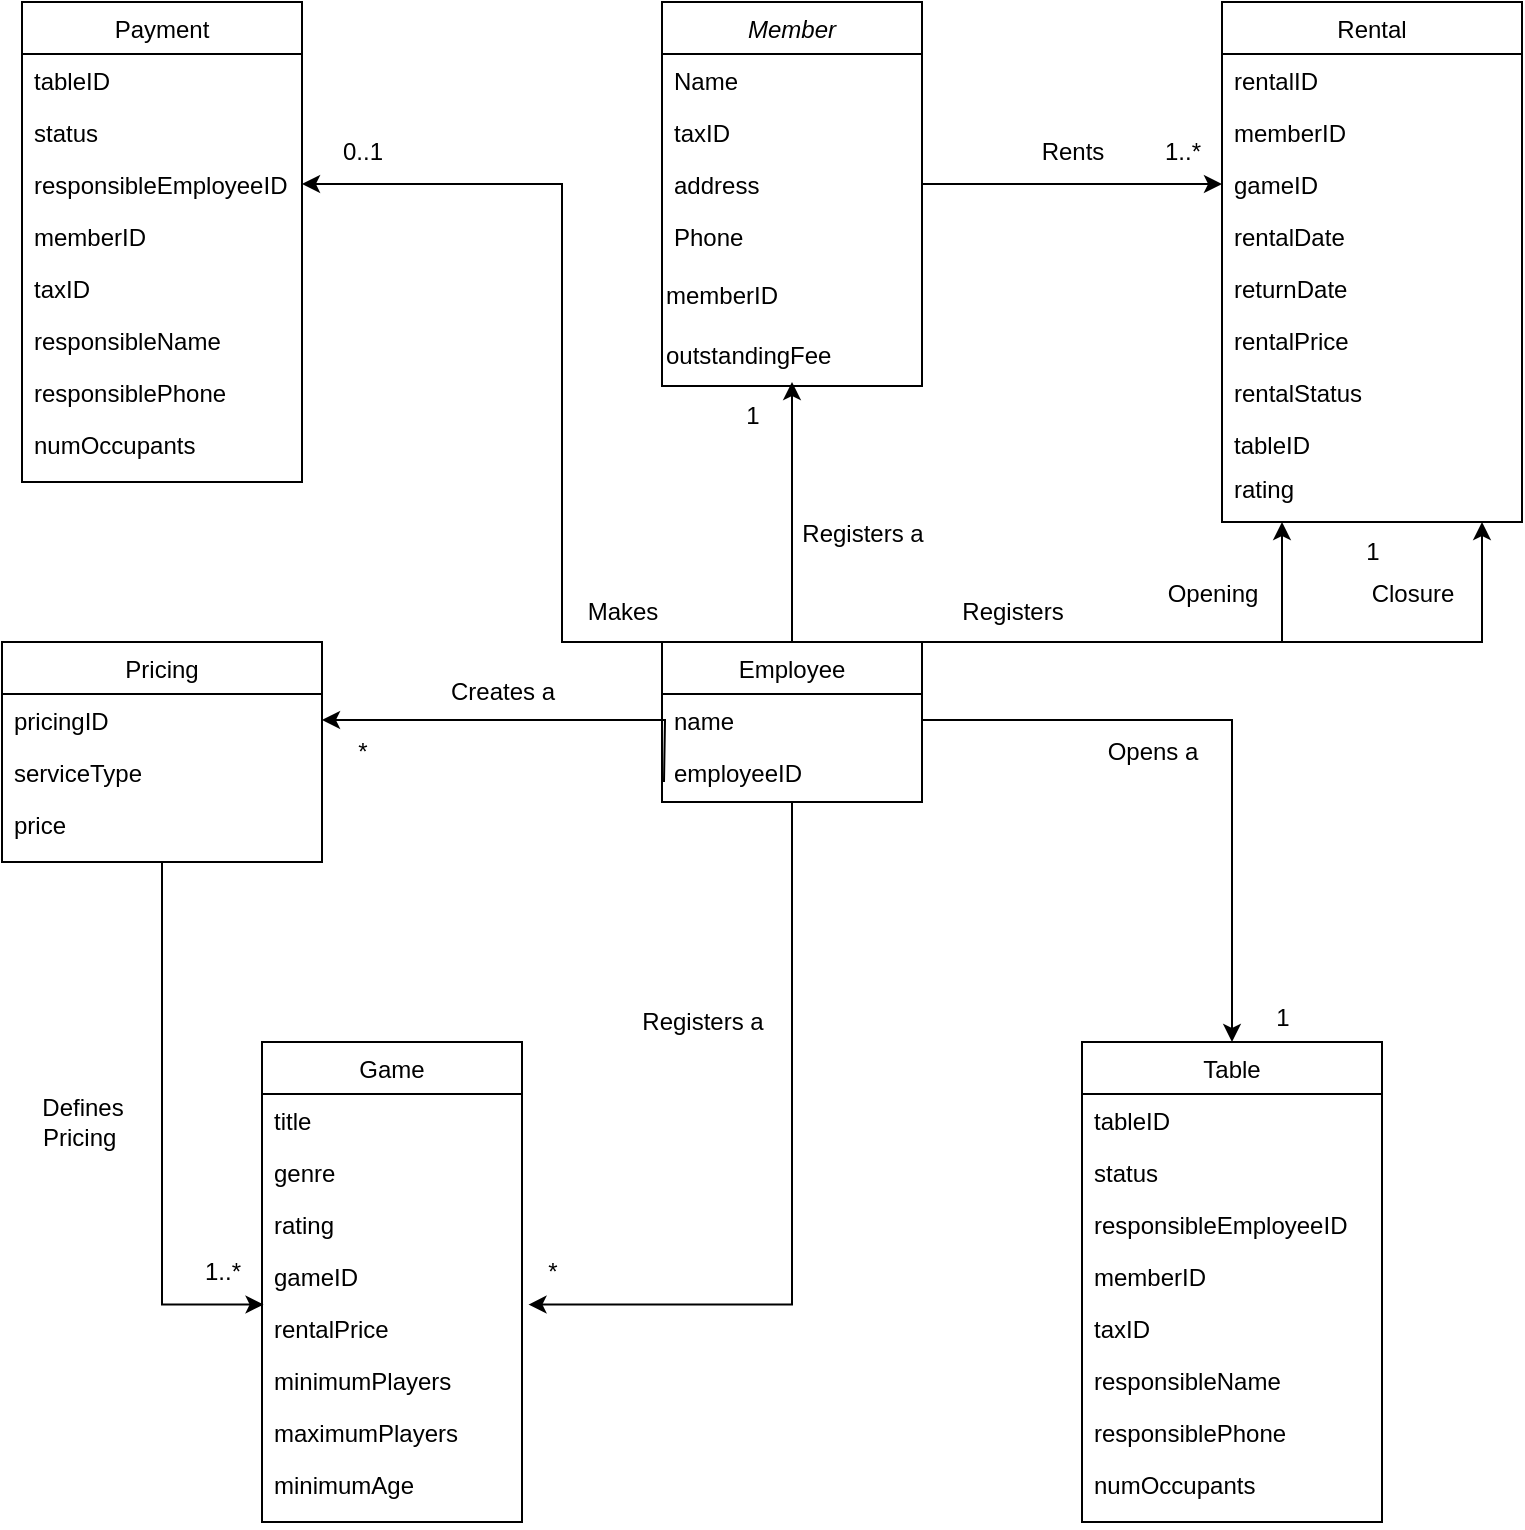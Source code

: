 <mxfile version="21.3.2" type="github">
  <diagram id="C5RBs43oDa-KdzZeNtuy" name="Page-1">
    <mxGraphModel dx="2474" dy="2028" grid="1" gridSize="10" guides="1" tooltips="1" connect="1" arrows="1" fold="1" page="1" pageScale="1" pageWidth="827" pageHeight="1169" math="0" shadow="0">
      <root>
        <mxCell id="WIyWlLk6GJQsqaUBKTNV-0" />
        <mxCell id="WIyWlLk6GJQsqaUBKTNV-1" parent="WIyWlLk6GJQsqaUBKTNV-0" />
        <mxCell id="zkfFHV4jXpPFQw0GAbJ--0" value="Member" style="swimlane;fontStyle=2;align=center;verticalAlign=top;childLayout=stackLayout;horizontal=1;startSize=26;horizontalStack=0;resizeParent=1;resizeLast=0;collapsible=1;marginBottom=0;rounded=0;shadow=0;strokeWidth=1;" parent="WIyWlLk6GJQsqaUBKTNV-1" vertex="1">
          <mxGeometry x="-60" y="-360" width="130" height="192" as="geometry">
            <mxRectangle x="230" y="140" width="160" height="26" as="alternateBounds" />
          </mxGeometry>
        </mxCell>
        <mxCell id="zkfFHV4jXpPFQw0GAbJ--1" value="Name" style="text;align=left;verticalAlign=top;spacingLeft=4;spacingRight=4;overflow=hidden;rotatable=0;points=[[0,0.5],[1,0.5]];portConstraint=eastwest;" parent="zkfFHV4jXpPFQw0GAbJ--0" vertex="1">
          <mxGeometry y="26" width="130" height="26" as="geometry" />
        </mxCell>
        <mxCell id="zkfFHV4jXpPFQw0GAbJ--2" value="taxID" style="text;align=left;verticalAlign=top;spacingLeft=4;spacingRight=4;overflow=hidden;rotatable=0;points=[[0,0.5],[1,0.5]];portConstraint=eastwest;rounded=0;shadow=0;html=0;" parent="zkfFHV4jXpPFQw0GAbJ--0" vertex="1">
          <mxGeometry y="52" width="130" height="26" as="geometry" />
        </mxCell>
        <mxCell id="zkfFHV4jXpPFQw0GAbJ--3" value="address" style="text;align=left;verticalAlign=top;spacingLeft=4;spacingRight=4;overflow=hidden;rotatable=0;points=[[0,0.5],[1,0.5]];portConstraint=eastwest;rounded=0;shadow=0;html=0;" parent="zkfFHV4jXpPFQw0GAbJ--0" vertex="1">
          <mxGeometry y="78" width="130" height="26" as="geometry" />
        </mxCell>
        <mxCell id="zkfFHV4jXpPFQw0GAbJ--5" value="Phone" style="text;align=left;verticalAlign=top;spacingLeft=4;spacingRight=4;overflow=hidden;rotatable=0;points=[[0,0.5],[1,0.5]];portConstraint=eastwest;" parent="zkfFHV4jXpPFQw0GAbJ--0" vertex="1">
          <mxGeometry y="104" width="130" height="28" as="geometry" />
        </mxCell>
        <mxCell id="CAxzaFfLmUMwIsik5itG-4" value="memberID" style="text;html=1;align=left;verticalAlign=middle;resizable=0;points=[];autosize=1;strokeColor=none;fillColor=none;" parent="zkfFHV4jXpPFQw0GAbJ--0" vertex="1">
          <mxGeometry y="132" width="130" height="30" as="geometry" />
        </mxCell>
        <mxCell id="CAxzaFfLmUMwIsik5itG-5" value="outstandingFee&lt;br&gt;" style="text;html=1;align=left;verticalAlign=middle;resizable=0;points=[];autosize=1;strokeColor=none;fillColor=none;" parent="zkfFHV4jXpPFQw0GAbJ--0" vertex="1">
          <mxGeometry y="162" width="130" height="30" as="geometry" />
        </mxCell>
        <mxCell id="CAxzaFfLmUMwIsik5itG-54" style="edgeStyle=orthogonalEdgeStyle;rounded=0;orthogonalLoop=1;jettySize=auto;html=1;" parent="WIyWlLk6GJQsqaUBKTNV-1" source="zkfFHV4jXpPFQw0GAbJ--6" edge="1">
          <mxGeometry relative="1" as="geometry">
            <mxPoint x="5" y="-170" as="targetPoint" />
          </mxGeometry>
        </mxCell>
        <mxCell id="CAxzaFfLmUMwIsik5itG-57" style="edgeStyle=orthogonalEdgeStyle;rounded=0;orthogonalLoop=1;jettySize=auto;html=1;entryX=1.025;entryY=0.049;entryDx=0;entryDy=0;entryPerimeter=0;" parent="WIyWlLk6GJQsqaUBKTNV-1" source="zkfFHV4jXpPFQw0GAbJ--6" target="zkfFHV4jXpPFQw0GAbJ--22" edge="1">
          <mxGeometry relative="1" as="geometry" />
        </mxCell>
        <mxCell id="CAxzaFfLmUMwIsik5itG-64" style="edgeStyle=orthogonalEdgeStyle;rounded=0;orthogonalLoop=1;jettySize=auto;html=1;exitX=1;exitY=0;exitDx=0;exitDy=0;" parent="WIyWlLk6GJQsqaUBKTNV-1" source="zkfFHV4jXpPFQw0GAbJ--6" edge="1">
          <mxGeometry relative="1" as="geometry">
            <mxPoint x="80" y="-40" as="sourcePoint" />
            <mxPoint x="250" y="-100" as="targetPoint" />
            <Array as="points">
              <mxPoint x="250" y="-40" />
              <mxPoint x="250" y="-100" />
            </Array>
          </mxGeometry>
        </mxCell>
        <mxCell id="zkfFHV4jXpPFQw0GAbJ--6" value="Employee" style="swimlane;fontStyle=0;align=center;verticalAlign=top;childLayout=stackLayout;horizontal=1;startSize=26;horizontalStack=0;resizeParent=1;resizeLast=0;collapsible=1;marginBottom=0;rounded=0;shadow=0;strokeWidth=1;" parent="WIyWlLk6GJQsqaUBKTNV-1" vertex="1">
          <mxGeometry x="-60" y="-40" width="130" height="80" as="geometry">
            <mxRectangle x="130" y="380" width="160" height="26" as="alternateBounds" />
          </mxGeometry>
        </mxCell>
        <mxCell id="zkfFHV4jXpPFQw0GAbJ--7" value="name" style="text;align=left;verticalAlign=top;spacingLeft=4;spacingRight=4;overflow=hidden;rotatable=0;points=[[0,0.5],[1,0.5]];portConstraint=eastwest;" parent="zkfFHV4jXpPFQw0GAbJ--6" vertex="1">
          <mxGeometry y="26" width="130" height="26" as="geometry" />
        </mxCell>
        <mxCell id="zkfFHV4jXpPFQw0GAbJ--8" value="employeeID" style="text;align=left;verticalAlign=top;spacingLeft=4;spacingRight=4;overflow=hidden;rotatable=0;points=[[0,0.5],[1,0.5]];portConstraint=eastwest;rounded=0;shadow=0;html=0;" parent="zkfFHV4jXpPFQw0GAbJ--6" vertex="1">
          <mxGeometry y="52" width="130" height="28" as="geometry" />
        </mxCell>
        <mxCell id="zkfFHV4jXpPFQw0GAbJ--13" value="Table" style="swimlane;fontStyle=0;align=center;verticalAlign=top;childLayout=stackLayout;horizontal=1;startSize=26;horizontalStack=0;resizeParent=1;resizeLast=0;collapsible=1;marginBottom=0;rounded=0;shadow=0;strokeWidth=1;" parent="WIyWlLk6GJQsqaUBKTNV-1" vertex="1">
          <mxGeometry x="150" y="160" width="150" height="240" as="geometry">
            <mxRectangle x="340" y="380" width="170" height="26" as="alternateBounds" />
          </mxGeometry>
        </mxCell>
        <mxCell id="zkfFHV4jXpPFQw0GAbJ--14" value="tableID" style="text;align=left;verticalAlign=top;spacingLeft=4;spacingRight=4;overflow=hidden;rotatable=0;points=[[0,0.5],[1,0.5]];portConstraint=eastwest;" parent="zkfFHV4jXpPFQw0GAbJ--13" vertex="1">
          <mxGeometry y="26" width="150" height="26" as="geometry" />
        </mxCell>
        <mxCell id="CAxzaFfLmUMwIsik5itG-7" value="status" style="text;align=left;verticalAlign=top;spacingLeft=4;spacingRight=4;overflow=hidden;rotatable=0;points=[[0,0.5],[1,0.5]];portConstraint=eastwest;" parent="zkfFHV4jXpPFQw0GAbJ--13" vertex="1">
          <mxGeometry y="52" width="150" height="26" as="geometry" />
        </mxCell>
        <mxCell id="CAxzaFfLmUMwIsik5itG-8" value="responsibleEmployeeID" style="text;align=left;verticalAlign=top;spacingLeft=4;spacingRight=4;overflow=hidden;rotatable=0;points=[[0,0.5],[1,0.5]];portConstraint=eastwest;" parent="zkfFHV4jXpPFQw0GAbJ--13" vertex="1">
          <mxGeometry y="78" width="150" height="26" as="geometry" />
        </mxCell>
        <mxCell id="CAxzaFfLmUMwIsik5itG-9" value="memberID" style="text;align=left;verticalAlign=top;spacingLeft=4;spacingRight=4;overflow=hidden;rotatable=0;points=[[0,0.5],[1,0.5]];portConstraint=eastwest;" parent="zkfFHV4jXpPFQw0GAbJ--13" vertex="1">
          <mxGeometry y="104" width="150" height="26" as="geometry" />
        </mxCell>
        <mxCell id="CAxzaFfLmUMwIsik5itG-10" value="taxID" style="text;align=left;verticalAlign=top;spacingLeft=4;spacingRight=4;overflow=hidden;rotatable=0;points=[[0,0.5],[1,0.5]];portConstraint=eastwest;" parent="zkfFHV4jXpPFQw0GAbJ--13" vertex="1">
          <mxGeometry y="130" width="150" height="26" as="geometry" />
        </mxCell>
        <mxCell id="CAxzaFfLmUMwIsik5itG-11" value="responsibleName" style="text;align=left;verticalAlign=top;spacingLeft=4;spacingRight=4;overflow=hidden;rotatable=0;points=[[0,0.5],[1,0.5]];portConstraint=eastwest;" parent="zkfFHV4jXpPFQw0GAbJ--13" vertex="1">
          <mxGeometry y="156" width="150" height="26" as="geometry" />
        </mxCell>
        <mxCell id="CAxzaFfLmUMwIsik5itG-12" value="responsiblePhone" style="text;align=left;verticalAlign=top;spacingLeft=4;spacingRight=4;overflow=hidden;rotatable=0;points=[[0,0.5],[1,0.5]];portConstraint=eastwest;" parent="zkfFHV4jXpPFQw0GAbJ--13" vertex="1">
          <mxGeometry y="182" width="150" height="26" as="geometry" />
        </mxCell>
        <mxCell id="CAxzaFfLmUMwIsik5itG-13" value="numOccupants&#xa;" style="text;align=left;verticalAlign=top;spacingLeft=4;spacingRight=4;overflow=hidden;rotatable=0;points=[[0,0.5],[1,0.5]];portConstraint=eastwest;" parent="zkfFHV4jXpPFQw0GAbJ--13" vertex="1">
          <mxGeometry y="208" width="150" height="26" as="geometry" />
        </mxCell>
        <mxCell id="zkfFHV4jXpPFQw0GAbJ--17" value="Game" style="swimlane;fontStyle=0;align=center;verticalAlign=top;childLayout=stackLayout;horizontal=1;startSize=26;horizontalStack=0;resizeParent=1;resizeLast=0;collapsible=1;marginBottom=0;rounded=0;shadow=0;strokeWidth=1;" parent="WIyWlLk6GJQsqaUBKTNV-1" vertex="1">
          <mxGeometry x="-260" y="160" width="130" height="240" as="geometry">
            <mxRectangle x="550" y="140" width="160" height="26" as="alternateBounds" />
          </mxGeometry>
        </mxCell>
        <mxCell id="zkfFHV4jXpPFQw0GAbJ--18" value="title " style="text;align=left;verticalAlign=top;spacingLeft=4;spacingRight=4;overflow=hidden;rotatable=0;points=[[0,0.5],[1,0.5]];portConstraint=eastwest;" parent="zkfFHV4jXpPFQw0GAbJ--17" vertex="1">
          <mxGeometry y="26" width="130" height="26" as="geometry" />
        </mxCell>
        <mxCell id="zkfFHV4jXpPFQw0GAbJ--19" value="genre" style="text;align=left;verticalAlign=top;spacingLeft=4;spacingRight=4;overflow=hidden;rotatable=0;points=[[0,0.5],[1,0.5]];portConstraint=eastwest;rounded=0;shadow=0;html=0;" parent="zkfFHV4jXpPFQw0GAbJ--17" vertex="1">
          <mxGeometry y="52" width="130" height="26" as="geometry" />
        </mxCell>
        <mxCell id="zkfFHV4jXpPFQw0GAbJ--20" value="rating" style="text;align=left;verticalAlign=top;spacingLeft=4;spacingRight=4;overflow=hidden;rotatable=0;points=[[0,0.5],[1,0.5]];portConstraint=eastwest;rounded=0;shadow=0;html=0;" parent="zkfFHV4jXpPFQw0GAbJ--17" vertex="1">
          <mxGeometry y="78" width="130" height="26" as="geometry" />
        </mxCell>
        <mxCell id="zkfFHV4jXpPFQw0GAbJ--21" value="gameID" style="text;align=left;verticalAlign=top;spacingLeft=4;spacingRight=4;overflow=hidden;rotatable=0;points=[[0,0.5],[1,0.5]];portConstraint=eastwest;rounded=0;shadow=0;html=0;" parent="zkfFHV4jXpPFQw0GAbJ--17" vertex="1">
          <mxGeometry y="104" width="130" height="26" as="geometry" />
        </mxCell>
        <mxCell id="zkfFHV4jXpPFQw0GAbJ--22" value="rentalPrice" style="text;align=left;verticalAlign=top;spacingLeft=4;spacingRight=4;overflow=hidden;rotatable=0;points=[[0,0.5],[1,0.5]];portConstraint=eastwest;rounded=0;shadow=0;html=0;" parent="zkfFHV4jXpPFQw0GAbJ--17" vertex="1">
          <mxGeometry y="130" width="130" height="26" as="geometry" />
        </mxCell>
        <mxCell id="zkfFHV4jXpPFQw0GAbJ--24" value="minimumPlayers" style="text;align=left;verticalAlign=top;spacingLeft=4;spacingRight=4;overflow=hidden;rotatable=0;points=[[0,0.5],[1,0.5]];portConstraint=eastwest;" parent="zkfFHV4jXpPFQw0GAbJ--17" vertex="1">
          <mxGeometry y="156" width="130" height="26" as="geometry" />
        </mxCell>
        <mxCell id="zkfFHV4jXpPFQw0GAbJ--25" value="maximumPlayers" style="text;align=left;verticalAlign=top;spacingLeft=4;spacingRight=4;overflow=hidden;rotatable=0;points=[[0,0.5],[1,0.5]];portConstraint=eastwest;" parent="zkfFHV4jXpPFQw0GAbJ--17" vertex="1">
          <mxGeometry y="182" width="130" height="26" as="geometry" />
        </mxCell>
        <mxCell id="CAxzaFfLmUMwIsik5itG-6" value="minimumAge" style="text;align=left;verticalAlign=top;spacingLeft=4;spacingRight=4;overflow=hidden;rotatable=0;points=[[0,0.5],[1,0.5]];portConstraint=eastwest;" parent="zkfFHV4jXpPFQw0GAbJ--17" vertex="1">
          <mxGeometry y="208" width="130" height="32" as="geometry" />
        </mxCell>
        <mxCell id="CAxzaFfLmUMwIsik5itG-15" value="Payment" style="swimlane;fontStyle=0;align=center;verticalAlign=top;childLayout=stackLayout;horizontal=1;startSize=26;horizontalStack=0;resizeParent=1;resizeLast=0;collapsible=1;marginBottom=0;rounded=0;shadow=0;strokeWidth=1;" parent="WIyWlLk6GJQsqaUBKTNV-1" vertex="1">
          <mxGeometry x="-380" y="-360" width="140" height="240" as="geometry">
            <mxRectangle x="340" y="380" width="170" height="26" as="alternateBounds" />
          </mxGeometry>
        </mxCell>
        <mxCell id="CAxzaFfLmUMwIsik5itG-16" value="tableID" style="text;align=left;verticalAlign=top;spacingLeft=4;spacingRight=4;overflow=hidden;rotatable=0;points=[[0,0.5],[1,0.5]];portConstraint=eastwest;" parent="CAxzaFfLmUMwIsik5itG-15" vertex="1">
          <mxGeometry y="26" width="140" height="26" as="geometry" />
        </mxCell>
        <mxCell id="CAxzaFfLmUMwIsik5itG-17" value="status" style="text;align=left;verticalAlign=top;spacingLeft=4;spacingRight=4;overflow=hidden;rotatable=0;points=[[0,0.5],[1,0.5]];portConstraint=eastwest;" parent="CAxzaFfLmUMwIsik5itG-15" vertex="1">
          <mxGeometry y="52" width="140" height="26" as="geometry" />
        </mxCell>
        <mxCell id="CAxzaFfLmUMwIsik5itG-18" value="responsibleEmployeeID" style="text;align=left;verticalAlign=top;spacingLeft=4;spacingRight=4;overflow=hidden;rotatable=0;points=[[0,0.5],[1,0.5]];portConstraint=eastwest;" parent="CAxzaFfLmUMwIsik5itG-15" vertex="1">
          <mxGeometry y="78" width="140" height="26" as="geometry" />
        </mxCell>
        <mxCell id="CAxzaFfLmUMwIsik5itG-19" value="memberID" style="text;align=left;verticalAlign=top;spacingLeft=4;spacingRight=4;overflow=hidden;rotatable=0;points=[[0,0.5],[1,0.5]];portConstraint=eastwest;" parent="CAxzaFfLmUMwIsik5itG-15" vertex="1">
          <mxGeometry y="104" width="140" height="26" as="geometry" />
        </mxCell>
        <mxCell id="CAxzaFfLmUMwIsik5itG-20" value="taxID" style="text;align=left;verticalAlign=top;spacingLeft=4;spacingRight=4;overflow=hidden;rotatable=0;points=[[0,0.5],[1,0.5]];portConstraint=eastwest;" parent="CAxzaFfLmUMwIsik5itG-15" vertex="1">
          <mxGeometry y="130" width="140" height="26" as="geometry" />
        </mxCell>
        <mxCell id="CAxzaFfLmUMwIsik5itG-21" value="responsibleName" style="text;align=left;verticalAlign=top;spacingLeft=4;spacingRight=4;overflow=hidden;rotatable=0;points=[[0,0.5],[1,0.5]];portConstraint=eastwest;" parent="CAxzaFfLmUMwIsik5itG-15" vertex="1">
          <mxGeometry y="156" width="140" height="26" as="geometry" />
        </mxCell>
        <mxCell id="CAxzaFfLmUMwIsik5itG-22" value="responsiblePhone" style="text;align=left;verticalAlign=top;spacingLeft=4;spacingRight=4;overflow=hidden;rotatable=0;points=[[0,0.5],[1,0.5]];portConstraint=eastwest;" parent="CAxzaFfLmUMwIsik5itG-15" vertex="1">
          <mxGeometry y="182" width="140" height="26" as="geometry" />
        </mxCell>
        <mxCell id="CAxzaFfLmUMwIsik5itG-23" value="numOccupants&#xa;" style="text;align=left;verticalAlign=top;spacingLeft=4;spacingRight=4;overflow=hidden;rotatable=0;points=[[0,0.5],[1,0.5]];portConstraint=eastwest;" parent="CAxzaFfLmUMwIsik5itG-15" vertex="1">
          <mxGeometry y="208" width="140" height="26" as="geometry" />
        </mxCell>
        <mxCell id="CAxzaFfLmUMwIsik5itG-61" style="edgeStyle=orthogonalEdgeStyle;rounded=0;orthogonalLoop=1;jettySize=auto;html=1;entryX=0.006;entryY=0.049;entryDx=0;entryDy=0;entryPerimeter=0;" parent="WIyWlLk6GJQsqaUBKTNV-1" source="CAxzaFfLmUMwIsik5itG-24" target="zkfFHV4jXpPFQw0GAbJ--22" edge="1">
          <mxGeometry relative="1" as="geometry" />
        </mxCell>
        <mxCell id="CAxzaFfLmUMwIsik5itG-24" value="Pricing" style="swimlane;fontStyle=0;align=center;verticalAlign=top;childLayout=stackLayout;horizontal=1;startSize=26;horizontalStack=0;resizeParent=1;resizeLast=0;collapsible=1;marginBottom=0;rounded=0;shadow=0;strokeWidth=1;" parent="WIyWlLk6GJQsqaUBKTNV-1" vertex="1">
          <mxGeometry x="-390" y="-40" width="160" height="110" as="geometry">
            <mxRectangle x="130" y="380" width="160" height="26" as="alternateBounds" />
          </mxGeometry>
        </mxCell>
        <mxCell id="CAxzaFfLmUMwIsik5itG-25" value="pricingID" style="text;align=left;verticalAlign=top;spacingLeft=4;spacingRight=4;overflow=hidden;rotatable=0;points=[[0,0.5],[1,0.5]];portConstraint=eastwest;" parent="CAxzaFfLmUMwIsik5itG-24" vertex="1">
          <mxGeometry y="26" width="160" height="26" as="geometry" />
        </mxCell>
        <mxCell id="CAxzaFfLmUMwIsik5itG-26" value="serviceType" style="text;align=left;verticalAlign=top;spacingLeft=4;spacingRight=4;overflow=hidden;rotatable=0;points=[[0,0.5],[1,0.5]];portConstraint=eastwest;rounded=0;shadow=0;html=0;" parent="CAxzaFfLmUMwIsik5itG-24" vertex="1">
          <mxGeometry y="52" width="160" height="26" as="geometry" />
        </mxCell>
        <mxCell id="CAxzaFfLmUMwIsik5itG-27" value="price" style="text;align=left;verticalAlign=top;spacingLeft=4;spacingRight=4;overflow=hidden;rotatable=0;points=[[0,0.5],[1,0.5]];portConstraint=eastwest;rounded=0;shadow=0;html=0;" parent="CAxzaFfLmUMwIsik5itG-24" vertex="1">
          <mxGeometry y="78" width="160" height="26" as="geometry" />
        </mxCell>
        <mxCell id="CAxzaFfLmUMwIsik5itG-28" value="Rental" style="swimlane;fontStyle=0;align=center;verticalAlign=top;childLayout=stackLayout;horizontal=1;startSize=26;horizontalStack=0;resizeParent=1;resizeLast=0;collapsible=1;marginBottom=0;rounded=0;shadow=0;strokeWidth=1;" parent="WIyWlLk6GJQsqaUBKTNV-1" vertex="1">
          <mxGeometry x="220" y="-360" width="150" height="260" as="geometry">
            <mxRectangle x="340" y="380" width="170" height="26" as="alternateBounds" />
          </mxGeometry>
        </mxCell>
        <mxCell id="CAxzaFfLmUMwIsik5itG-30" value="rentalID" style="text;align=left;verticalAlign=top;spacingLeft=4;spacingRight=4;overflow=hidden;rotatable=0;points=[[0,0.5],[1,0.5]];portConstraint=eastwest;" parent="CAxzaFfLmUMwIsik5itG-28" vertex="1">
          <mxGeometry y="26" width="150" height="26" as="geometry" />
        </mxCell>
        <mxCell id="CAxzaFfLmUMwIsik5itG-31" value="memberID" style="text;align=left;verticalAlign=top;spacingLeft=4;spacingRight=4;overflow=hidden;rotatable=0;points=[[0,0.5],[1,0.5]];portConstraint=eastwest;" parent="CAxzaFfLmUMwIsik5itG-28" vertex="1">
          <mxGeometry y="52" width="150" height="26" as="geometry" />
        </mxCell>
        <mxCell id="CAxzaFfLmUMwIsik5itG-32" value="gameID" style="text;align=left;verticalAlign=top;spacingLeft=4;spacingRight=4;overflow=hidden;rotatable=0;points=[[0,0.5],[1,0.5]];portConstraint=eastwest;" parent="CAxzaFfLmUMwIsik5itG-28" vertex="1">
          <mxGeometry y="78" width="150" height="26" as="geometry" />
        </mxCell>
        <mxCell id="CAxzaFfLmUMwIsik5itG-33" value="rentalDate" style="text;align=left;verticalAlign=top;spacingLeft=4;spacingRight=4;overflow=hidden;rotatable=0;points=[[0,0.5],[1,0.5]];portConstraint=eastwest;" parent="CAxzaFfLmUMwIsik5itG-28" vertex="1">
          <mxGeometry y="104" width="150" height="26" as="geometry" />
        </mxCell>
        <mxCell id="CAxzaFfLmUMwIsik5itG-34" value="returnDate" style="text;align=left;verticalAlign=top;spacingLeft=4;spacingRight=4;overflow=hidden;rotatable=0;points=[[0,0.5],[1,0.5]];portConstraint=eastwest;" parent="CAxzaFfLmUMwIsik5itG-28" vertex="1">
          <mxGeometry y="130" width="150" height="26" as="geometry" />
        </mxCell>
        <mxCell id="CAxzaFfLmUMwIsik5itG-35" value="rentalPrice" style="text;align=left;verticalAlign=top;spacingLeft=4;spacingRight=4;overflow=hidden;rotatable=0;points=[[0,0.5],[1,0.5]];portConstraint=eastwest;" parent="CAxzaFfLmUMwIsik5itG-28" vertex="1">
          <mxGeometry y="156" width="150" height="26" as="geometry" />
        </mxCell>
        <mxCell id="CAxzaFfLmUMwIsik5itG-36" value="rentalStatus" style="text;align=left;verticalAlign=top;spacingLeft=4;spacingRight=4;overflow=hidden;rotatable=0;points=[[0,0.5],[1,0.5]];portConstraint=eastwest;" parent="CAxzaFfLmUMwIsik5itG-28" vertex="1">
          <mxGeometry y="182" width="150" height="26" as="geometry" />
        </mxCell>
        <mxCell id="CAxzaFfLmUMwIsik5itG-37" value="tableID" style="text;align=left;verticalAlign=top;spacingLeft=4;spacingRight=4;overflow=hidden;rotatable=0;points=[[0,0.5],[1,0.5]];portConstraint=eastwest;" parent="CAxzaFfLmUMwIsik5itG-28" vertex="1">
          <mxGeometry y="208" width="150" height="22" as="geometry" />
        </mxCell>
        <mxCell id="CAxzaFfLmUMwIsik5itG-38" value="rating" style="text;align=left;verticalAlign=top;spacingLeft=4;spacingRight=4;overflow=hidden;rotatable=0;points=[[0,0.5],[1,0.5]];portConstraint=eastwest;" parent="CAxzaFfLmUMwIsik5itG-28" vertex="1">
          <mxGeometry y="230" width="150" height="22" as="geometry" />
        </mxCell>
        <mxCell id="CAxzaFfLmUMwIsik5itG-43" value="Rents" style="text;html=1;align=center;verticalAlign=middle;resizable=0;points=[];autosize=1;strokeColor=none;fillColor=none;" parent="WIyWlLk6GJQsqaUBKTNV-1" vertex="1">
          <mxGeometry x="120" y="-300" width="50" height="30" as="geometry" />
        </mxCell>
        <mxCell id="CAxzaFfLmUMwIsik5itG-50" value="Creates a" style="text;html=1;align=center;verticalAlign=middle;resizable=0;points=[];autosize=1;strokeColor=none;fillColor=none;" parent="WIyWlLk6GJQsqaUBKTNV-1" vertex="1">
          <mxGeometry x="-180" y="-30" width="80" height="30" as="geometry" />
        </mxCell>
        <mxCell id="CAxzaFfLmUMwIsik5itG-53" style="edgeStyle=orthogonalEdgeStyle;rounded=0;orthogonalLoop=1;jettySize=auto;html=1;entryX=1;entryY=0.5;entryDx=0;entryDy=0;" parent="WIyWlLk6GJQsqaUBKTNV-1" target="CAxzaFfLmUMwIsik5itG-25" edge="1">
          <mxGeometry relative="1" as="geometry">
            <mxPoint x="-59" y="30" as="sourcePoint" />
          </mxGeometry>
        </mxCell>
        <mxCell id="CAxzaFfLmUMwIsik5itG-55" value="Registers a" style="text;html=1;align=center;verticalAlign=middle;resizable=0;points=[];autosize=1;strokeColor=none;fillColor=none;" parent="WIyWlLk6GJQsqaUBKTNV-1" vertex="1">
          <mxGeometry y="-109" width="80" height="30" as="geometry" />
        </mxCell>
        <mxCell id="CAxzaFfLmUMwIsik5itG-56" style="edgeStyle=orthogonalEdgeStyle;rounded=0;orthogonalLoop=1;jettySize=auto;html=1;entryX=0;entryY=0.5;entryDx=0;entryDy=0;" parent="WIyWlLk6GJQsqaUBKTNV-1" source="zkfFHV4jXpPFQw0GAbJ--3" target="CAxzaFfLmUMwIsik5itG-32" edge="1">
          <mxGeometry relative="1" as="geometry" />
        </mxCell>
        <mxCell id="CAxzaFfLmUMwIsik5itG-58" value="Registers a" style="text;html=1;align=center;verticalAlign=middle;resizable=0;points=[];autosize=1;strokeColor=none;fillColor=none;" parent="WIyWlLk6GJQsqaUBKTNV-1" vertex="1">
          <mxGeometry x="-80" y="135" width="80" height="30" as="geometry" />
        </mxCell>
        <mxCell id="CAxzaFfLmUMwIsik5itG-59" style="edgeStyle=orthogonalEdgeStyle;rounded=0;orthogonalLoop=1;jettySize=auto;html=1;entryX=0.5;entryY=0;entryDx=0;entryDy=0;" parent="WIyWlLk6GJQsqaUBKTNV-1" source="zkfFHV4jXpPFQw0GAbJ--7" target="zkfFHV4jXpPFQw0GAbJ--13" edge="1">
          <mxGeometry relative="1" as="geometry" />
        </mxCell>
        <mxCell id="CAxzaFfLmUMwIsik5itG-60" value="Opens a" style="text;html=1;align=center;verticalAlign=middle;resizable=0;points=[];autosize=1;strokeColor=none;fillColor=none;" parent="WIyWlLk6GJQsqaUBKTNV-1" vertex="1">
          <mxGeometry x="150" width="70" height="30" as="geometry" />
        </mxCell>
        <mxCell id="CAxzaFfLmUMwIsik5itG-62" value="Defines&lt;br&gt;Pricing&amp;nbsp;" style="text;html=1;align=center;verticalAlign=middle;resizable=0;points=[];autosize=1;strokeColor=none;fillColor=none;" parent="WIyWlLk6GJQsqaUBKTNV-1" vertex="1">
          <mxGeometry x="-380" y="180" width="60" height="40" as="geometry" />
        </mxCell>
        <mxCell id="CAxzaFfLmUMwIsik5itG-65" value="Registers" style="text;html=1;align=center;verticalAlign=middle;resizable=0;points=[];autosize=1;strokeColor=none;fillColor=none;" parent="WIyWlLk6GJQsqaUBKTNV-1" vertex="1">
          <mxGeometry x="80" y="-70" width="70" height="30" as="geometry" />
        </mxCell>
        <mxCell id="CAxzaFfLmUMwIsik5itG-71" value="" style="edgeStyle=none;orthogonalLoop=1;jettySize=auto;html=1;rounded=0;" parent="WIyWlLk6GJQsqaUBKTNV-1" edge="1">
          <mxGeometry width="100" relative="1" as="geometry">
            <mxPoint x="250" y="-40" as="sourcePoint" />
            <mxPoint x="350" y="-100" as="targetPoint" />
            <Array as="points">
              <mxPoint x="350" y="-40" />
            </Array>
          </mxGeometry>
        </mxCell>
        <mxCell id="CAxzaFfLmUMwIsik5itG-72" value="Opening" style="text;html=1;align=center;verticalAlign=middle;resizable=0;points=[];autosize=1;strokeColor=none;fillColor=none;" parent="WIyWlLk6GJQsqaUBKTNV-1" vertex="1">
          <mxGeometry x="180" y="-79" width="70" height="30" as="geometry" />
        </mxCell>
        <mxCell id="CAxzaFfLmUMwIsik5itG-73" value="Closure" style="text;html=1;align=center;verticalAlign=middle;resizable=0;points=[];autosize=1;strokeColor=none;fillColor=none;" parent="WIyWlLk6GJQsqaUBKTNV-1" vertex="1">
          <mxGeometry x="285" y="-79" width="60" height="30" as="geometry" />
        </mxCell>
        <mxCell id="2QHmrzSyhjzUM7nrcGeQ-0" style="edgeStyle=orthogonalEdgeStyle;rounded=0;orthogonalLoop=1;jettySize=auto;html=1;entryX=1;entryY=0.5;entryDx=0;entryDy=0;exitX=0;exitY=0;exitDx=0;exitDy=0;" parent="WIyWlLk6GJQsqaUBKTNV-1" source="zkfFHV4jXpPFQw0GAbJ--6" target="CAxzaFfLmUMwIsik5itG-18" edge="1">
          <mxGeometry relative="1" as="geometry">
            <Array as="points">
              <mxPoint x="-110" y="-40" />
              <mxPoint x="-110" y="-269" />
            </Array>
          </mxGeometry>
        </mxCell>
        <mxCell id="2QHmrzSyhjzUM7nrcGeQ-1" value="Makes" style="text;html=1;align=center;verticalAlign=middle;resizable=0;points=[];autosize=1;strokeColor=none;fillColor=none;" parent="WIyWlLk6GJQsqaUBKTNV-1" vertex="1">
          <mxGeometry x="-110" y="-70" width="60" height="30" as="geometry" />
        </mxCell>
        <mxCell id="2QHmrzSyhjzUM7nrcGeQ-2" value="0..1" style="text;html=1;align=center;verticalAlign=middle;resizable=0;points=[];autosize=1;strokeColor=none;fillColor=none;" parent="WIyWlLk6GJQsqaUBKTNV-1" vertex="1">
          <mxGeometry x="-230" y="-300" width="40" height="30" as="geometry" />
        </mxCell>
        <mxCell id="2QHmrzSyhjzUM7nrcGeQ-3" value="*" style="text;html=1;align=center;verticalAlign=middle;resizable=0;points=[];autosize=1;strokeColor=none;fillColor=none;" parent="WIyWlLk6GJQsqaUBKTNV-1" vertex="1">
          <mxGeometry x="-225" width="30" height="30" as="geometry" />
        </mxCell>
        <mxCell id="2QHmrzSyhjzUM7nrcGeQ-4" value="1..*" style="text;html=1;align=center;verticalAlign=middle;resizable=0;points=[];autosize=1;strokeColor=none;fillColor=none;" parent="WIyWlLk6GJQsqaUBKTNV-1" vertex="1">
          <mxGeometry x="-300" y="260" width="40" height="30" as="geometry" />
        </mxCell>
        <mxCell id="2QHmrzSyhjzUM7nrcGeQ-6" value="*" style="text;html=1;align=center;verticalAlign=middle;resizable=0;points=[];autosize=1;strokeColor=none;fillColor=none;" parent="WIyWlLk6GJQsqaUBKTNV-1" vertex="1">
          <mxGeometry x="-130" y="260" width="30" height="30" as="geometry" />
        </mxCell>
        <mxCell id="2QHmrzSyhjzUM7nrcGeQ-7" value="&lt;br&gt;1" style="text;html=1;align=center;verticalAlign=middle;resizable=0;points=[];autosize=1;strokeColor=none;fillColor=none;" parent="WIyWlLk6GJQsqaUBKTNV-1" vertex="1">
          <mxGeometry x="235" y="120" width="30" height="40" as="geometry" />
        </mxCell>
        <mxCell id="2QHmrzSyhjzUM7nrcGeQ-8" value="1" style="text;html=1;align=center;verticalAlign=middle;resizable=0;points=[];autosize=1;strokeColor=none;fillColor=none;" parent="WIyWlLk6GJQsqaUBKTNV-1" vertex="1">
          <mxGeometry x="280" y="-100" width="30" height="30" as="geometry" />
        </mxCell>
        <mxCell id="2QHmrzSyhjzUM7nrcGeQ-9" value="1" style="text;html=1;align=center;verticalAlign=middle;resizable=0;points=[];autosize=1;strokeColor=none;fillColor=none;" parent="WIyWlLk6GJQsqaUBKTNV-1" vertex="1">
          <mxGeometry x="-30" y="-168" width="30" height="30" as="geometry" />
        </mxCell>
        <mxCell id="2QHmrzSyhjzUM7nrcGeQ-10" value="1..*" style="text;html=1;align=center;verticalAlign=middle;resizable=0;points=[];autosize=1;strokeColor=none;fillColor=none;" parent="WIyWlLk6GJQsqaUBKTNV-1" vertex="1">
          <mxGeometry x="180" y="-300" width="40" height="30" as="geometry" />
        </mxCell>
      </root>
    </mxGraphModel>
  </diagram>
</mxfile>
